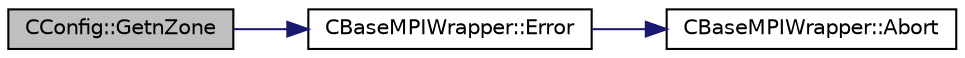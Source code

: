 digraph "CConfig::GetnZone"
{
  edge [fontname="Helvetica",fontsize="10",labelfontname="Helvetica",labelfontsize="10"];
  node [fontname="Helvetica",fontsize="10",shape=record];
  rankdir="LR";
  Node9817 [label="CConfig::GetnZone",height=0.2,width=0.4,color="black", fillcolor="grey75", style="filled", fontcolor="black"];
  Node9817 -> Node9818 [color="midnightblue",fontsize="10",style="solid",fontname="Helvetica"];
  Node9818 [label="CBaseMPIWrapper::Error",height=0.2,width=0.4,color="black", fillcolor="white", style="filled",URL="$class_c_base_m_p_i_wrapper.html#a04457c47629bda56704e6a8804833eeb"];
  Node9818 -> Node9819 [color="midnightblue",fontsize="10",style="solid",fontname="Helvetica"];
  Node9819 [label="CBaseMPIWrapper::Abort",height=0.2,width=0.4,color="black", fillcolor="white", style="filled",URL="$class_c_base_m_p_i_wrapper.html#a21ef5681e2acb532d345e9bab173ef07"];
}

